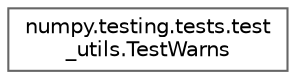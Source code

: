 digraph "Graphical Class Hierarchy"
{
 // LATEX_PDF_SIZE
  bgcolor="transparent";
  edge [fontname=Helvetica,fontsize=10,labelfontname=Helvetica,labelfontsize=10];
  node [fontname=Helvetica,fontsize=10,shape=box,height=0.2,width=0.4];
  rankdir="LR";
  Node0 [id="Node000000",label="numpy.testing.tests.test\l_utils.TestWarns",height=0.2,width=0.4,color="grey40", fillcolor="white", style="filled",URL="$d0/df7/classnumpy_1_1testing_1_1tests_1_1test__utils_1_1TestWarns.html",tooltip=" "];
}
